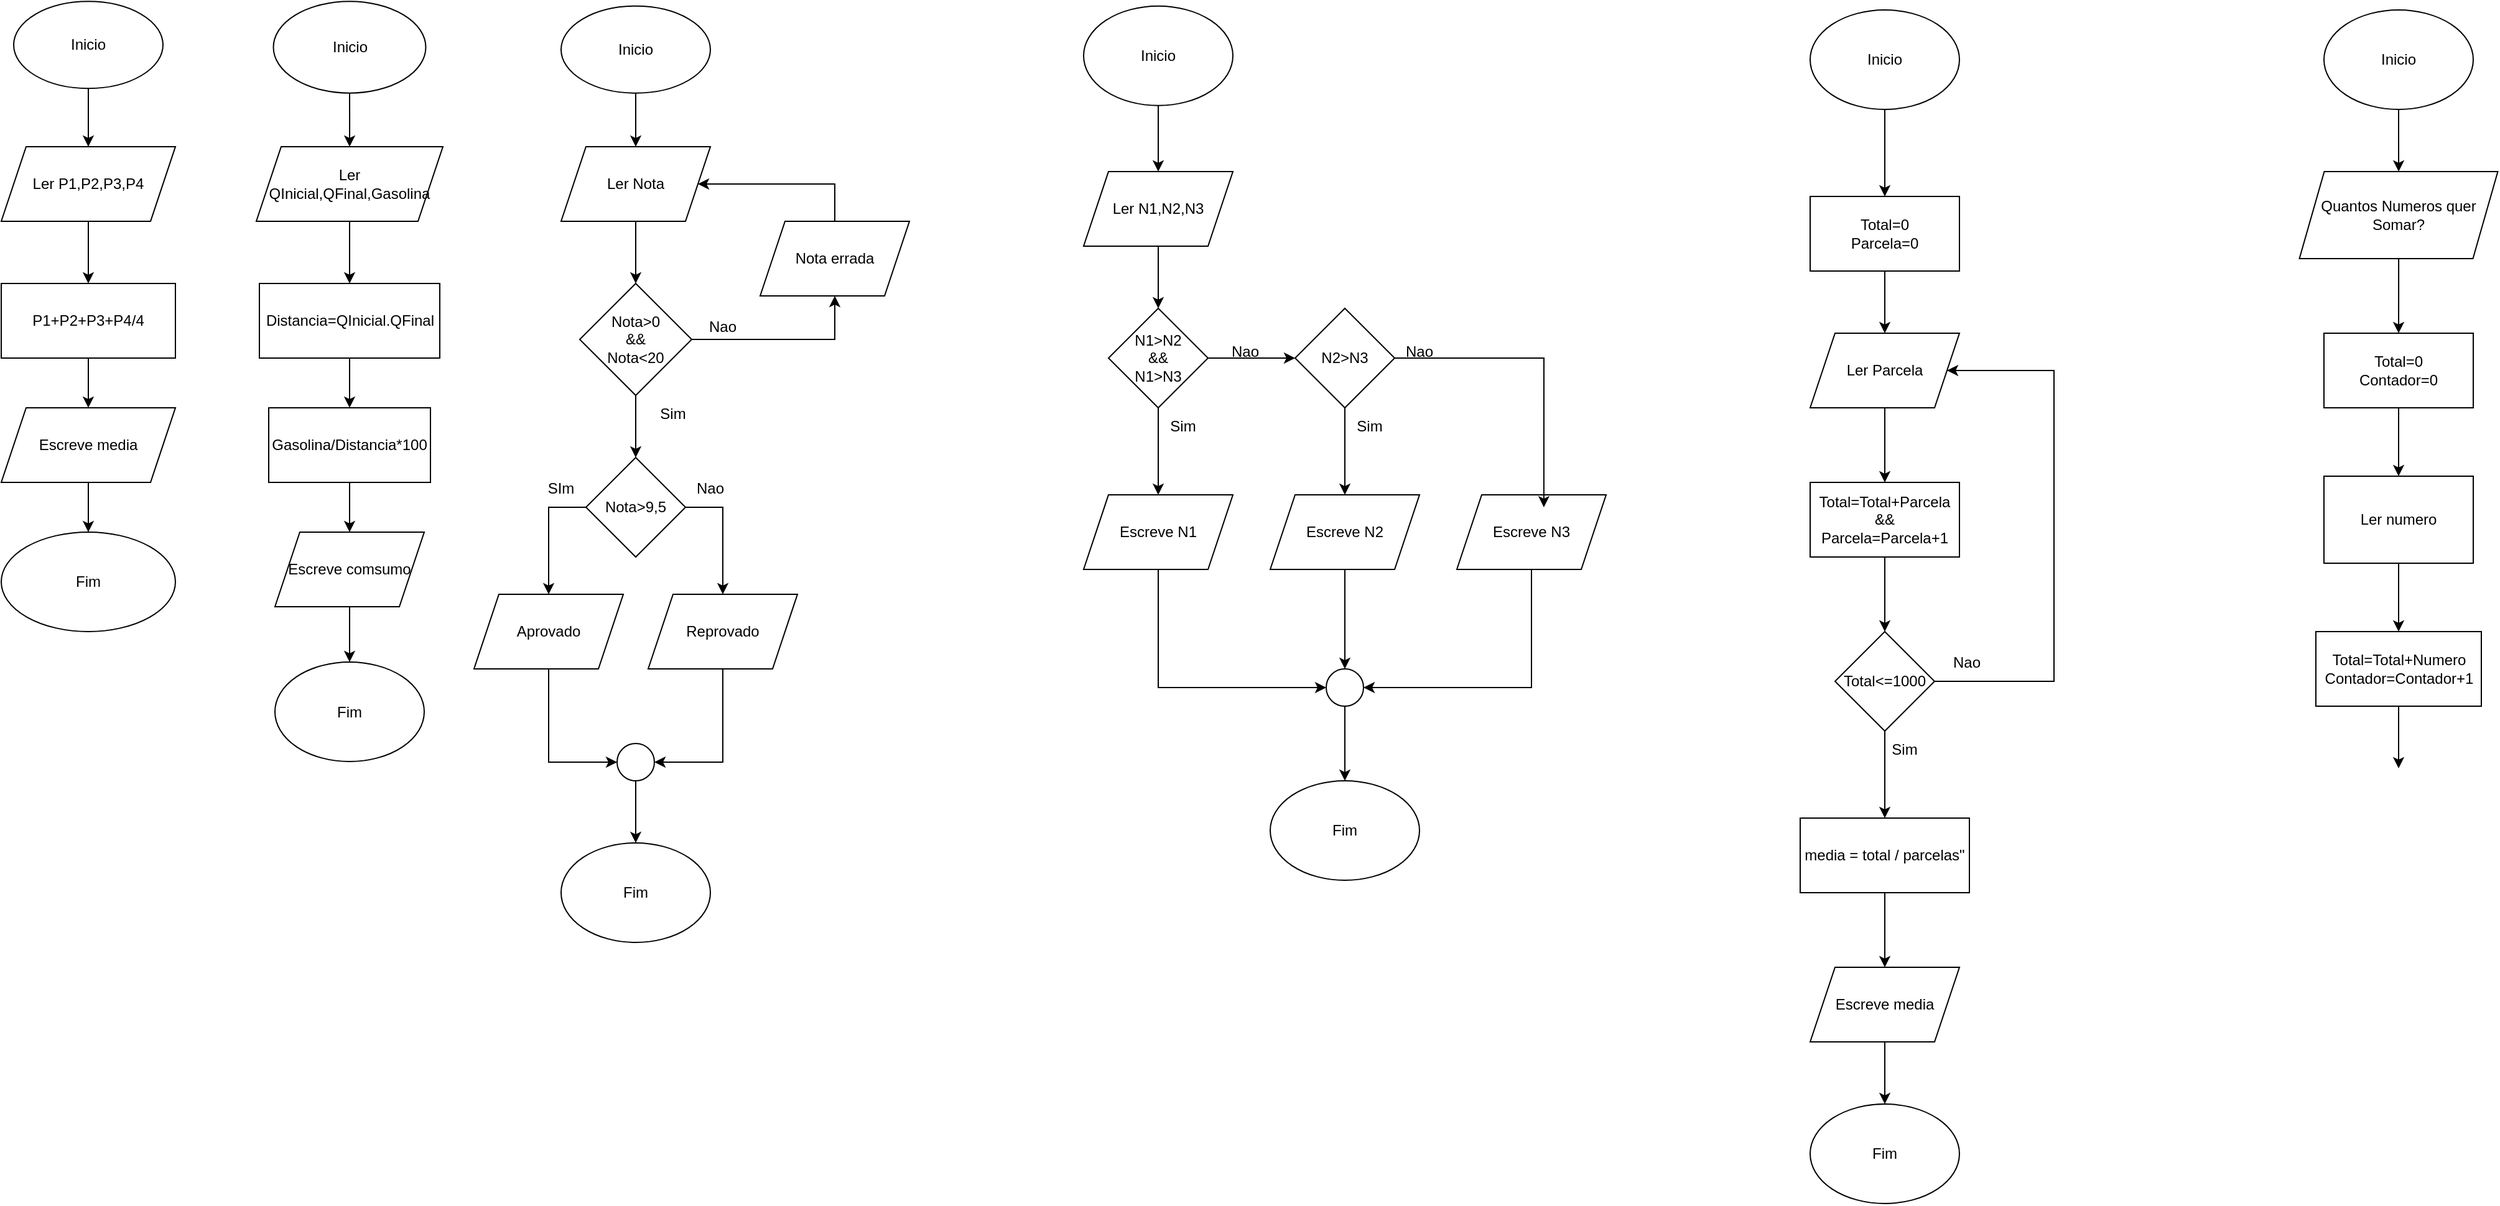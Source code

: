 <mxfile version="24.7.17">
  <diagram name="Página-1" id="kMsXeV2OVkawjESqdthg">
    <mxGraphModel dx="875" dy="544" grid="1" gridSize="10" guides="1" tooltips="1" connect="1" arrows="1" fold="1" page="1" pageScale="1" pageWidth="827" pageHeight="1169" math="0" shadow="0">
      <root>
        <mxCell id="0" />
        <mxCell id="1" parent="0" />
        <mxCell id="W88fAptLdFSlkXJ4jm0--39" value="" style="edgeStyle=orthogonalEdgeStyle;rounded=0;orthogonalLoop=1;jettySize=auto;html=1;" edge="1" parent="1" source="W88fAptLdFSlkXJ4jm0--23" target="W88fAptLdFSlkXJ4jm0--28">
          <mxGeometry relative="1" as="geometry" />
        </mxCell>
        <mxCell id="W88fAptLdFSlkXJ4jm0--23" value="Inicio" style="ellipse;whiteSpace=wrap;html=1;" vertex="1" parent="1">
          <mxGeometry x="90" y="13.13" width="120" height="70" as="geometry" />
        </mxCell>
        <mxCell id="W88fAptLdFSlkXJ4jm0--40" value="" style="edgeStyle=orthogonalEdgeStyle;rounded=0;orthogonalLoop=1;jettySize=auto;html=1;" edge="1" parent="1" source="W88fAptLdFSlkXJ4jm0--28" target="W88fAptLdFSlkXJ4jm0--6">
          <mxGeometry relative="1" as="geometry" />
        </mxCell>
        <mxCell id="W88fAptLdFSlkXJ4jm0--28" value="Ler P1,P2,P3,P4" style="shape=parallelogram;perimeter=parallelogramPerimeter;whiteSpace=wrap;html=1;fixedSize=1;" vertex="1" parent="1">
          <mxGeometry x="80" y="130" width="140" height="60" as="geometry" />
        </mxCell>
        <mxCell id="W88fAptLdFSlkXJ4jm0--6" value="P1+P2+P3+P4/4" style="rounded=0;whiteSpace=wrap;html=1;" vertex="1" parent="1">
          <mxGeometry x="80" y="240" width="140" height="60" as="geometry" />
        </mxCell>
        <mxCell id="W88fAptLdFSlkXJ4jm0--9" value="" style="edgeStyle=orthogonalEdgeStyle;rounded=0;orthogonalLoop=1;jettySize=auto;html=1;" edge="1" parent="1" source="W88fAptLdFSlkXJ4jm0--6" target="W88fAptLdFSlkXJ4jm0--8">
          <mxGeometry relative="1" as="geometry" />
        </mxCell>
        <mxCell id="W88fAptLdFSlkXJ4jm0--8" value="Escreve media" style="shape=parallelogram;perimeter=parallelogramPerimeter;whiteSpace=wrap;html=1;fixedSize=1;" vertex="1" parent="1">
          <mxGeometry x="80" y="340" width="140" height="60" as="geometry" />
        </mxCell>
        <mxCell id="W88fAptLdFSlkXJ4jm0--11" value="" style="edgeStyle=orthogonalEdgeStyle;rounded=0;orthogonalLoop=1;jettySize=auto;html=1;" edge="1" parent="1" source="W88fAptLdFSlkXJ4jm0--8" target="W88fAptLdFSlkXJ4jm0--10">
          <mxGeometry relative="1" as="geometry" />
        </mxCell>
        <mxCell id="W88fAptLdFSlkXJ4jm0--10" value="Fim" style="ellipse;whiteSpace=wrap;html=1;" vertex="1" parent="1">
          <mxGeometry x="80" y="440" width="140" height="80" as="geometry" />
        </mxCell>
        <mxCell id="W88fAptLdFSlkXJ4jm0--41" value="" style="edgeStyle=orthogonalEdgeStyle;rounded=0;orthogonalLoop=1;jettySize=auto;html=1;" edge="1" parent="1" source="W88fAptLdFSlkXJ4jm0--36" target="W88fAptLdFSlkXJ4jm0--37">
          <mxGeometry relative="1" as="geometry" />
        </mxCell>
        <mxCell id="W88fAptLdFSlkXJ4jm0--36" value="Inicio" style="ellipse;whiteSpace=wrap;html=1;" vertex="1" parent="1">
          <mxGeometry x="298.75" y="13.13" width="122.5" height="73.75" as="geometry" />
        </mxCell>
        <mxCell id="W88fAptLdFSlkXJ4jm0--43" value="" style="edgeStyle=orthogonalEdgeStyle;rounded=0;orthogonalLoop=1;jettySize=auto;html=1;" edge="1" parent="1" source="W88fAptLdFSlkXJ4jm0--37" target="W88fAptLdFSlkXJ4jm0--42">
          <mxGeometry relative="1" as="geometry" />
        </mxCell>
        <mxCell id="W88fAptLdFSlkXJ4jm0--37" value="Ler QInicial,QFinal,Gasolina" style="shape=parallelogram;perimeter=parallelogramPerimeter;whiteSpace=wrap;html=1;fixedSize=1;" vertex="1" parent="1">
          <mxGeometry x="285" y="130" width="150" height="60" as="geometry" />
        </mxCell>
        <mxCell id="W88fAptLdFSlkXJ4jm0--45" value="" style="edgeStyle=orthogonalEdgeStyle;rounded=0;orthogonalLoop=1;jettySize=auto;html=1;" edge="1" parent="1" source="W88fAptLdFSlkXJ4jm0--42" target="W88fAptLdFSlkXJ4jm0--44">
          <mxGeometry relative="1" as="geometry" />
        </mxCell>
        <mxCell id="W88fAptLdFSlkXJ4jm0--42" value="Distancia=QInicial.QFinal" style="rounded=0;whiteSpace=wrap;html=1;" vertex="1" parent="1">
          <mxGeometry x="287.5" y="240" width="145" height="60" as="geometry" />
        </mxCell>
        <mxCell id="W88fAptLdFSlkXJ4jm0--47" value="" style="edgeStyle=orthogonalEdgeStyle;rounded=0;orthogonalLoop=1;jettySize=auto;html=1;" edge="1" parent="1" source="W88fAptLdFSlkXJ4jm0--44" target="W88fAptLdFSlkXJ4jm0--46">
          <mxGeometry relative="1" as="geometry" />
        </mxCell>
        <mxCell id="W88fAptLdFSlkXJ4jm0--44" value="Gasolina/Distancia*100" style="rounded=0;whiteSpace=wrap;html=1;" vertex="1" parent="1">
          <mxGeometry x="295" y="340" width="130" height="60" as="geometry" />
        </mxCell>
        <mxCell id="W88fAptLdFSlkXJ4jm0--49" value="" style="edgeStyle=orthogonalEdgeStyle;rounded=0;orthogonalLoop=1;jettySize=auto;html=1;" edge="1" parent="1" source="W88fAptLdFSlkXJ4jm0--46" target="W88fAptLdFSlkXJ4jm0--48">
          <mxGeometry relative="1" as="geometry" />
        </mxCell>
        <mxCell id="W88fAptLdFSlkXJ4jm0--46" value="Escreve comsumo" style="shape=parallelogram;perimeter=parallelogramPerimeter;whiteSpace=wrap;html=1;fixedSize=1;" vertex="1" parent="1">
          <mxGeometry x="300" y="440" width="120" height="60" as="geometry" />
        </mxCell>
        <mxCell id="W88fAptLdFSlkXJ4jm0--48" value="Fim" style="ellipse;whiteSpace=wrap;html=1;" vertex="1" parent="1">
          <mxGeometry x="300" y="544.5" width="120" height="80" as="geometry" />
        </mxCell>
        <mxCell id="W88fAptLdFSlkXJ4jm0--52" value="" style="edgeStyle=orthogonalEdgeStyle;rounded=0;orthogonalLoop=1;jettySize=auto;html=1;" edge="1" parent="1" source="W88fAptLdFSlkXJ4jm0--50" target="W88fAptLdFSlkXJ4jm0--51">
          <mxGeometry relative="1" as="geometry" />
        </mxCell>
        <mxCell id="W88fAptLdFSlkXJ4jm0--50" value="Inicio" style="ellipse;whiteSpace=wrap;html=1;" vertex="1" parent="1">
          <mxGeometry x="530" y="16.88" width="120" height="70" as="geometry" />
        </mxCell>
        <mxCell id="W88fAptLdFSlkXJ4jm0--54" value="" style="edgeStyle=orthogonalEdgeStyle;rounded=0;orthogonalLoop=1;jettySize=auto;html=1;" edge="1" parent="1" source="W88fAptLdFSlkXJ4jm0--51" target="W88fAptLdFSlkXJ4jm0--53">
          <mxGeometry relative="1" as="geometry" />
        </mxCell>
        <mxCell id="W88fAptLdFSlkXJ4jm0--51" value="Ler Nota" style="shape=parallelogram;perimeter=parallelogramPerimeter;whiteSpace=wrap;html=1;fixedSize=1;" vertex="1" parent="1">
          <mxGeometry x="530" y="130" width="120" height="60" as="geometry" />
        </mxCell>
        <mxCell id="W88fAptLdFSlkXJ4jm0--56" style="edgeStyle=orthogonalEdgeStyle;rounded=0;orthogonalLoop=1;jettySize=auto;html=1;entryX=0.5;entryY=1;entryDx=0;entryDy=0;" edge="1" parent="1" source="W88fAptLdFSlkXJ4jm0--53" target="W88fAptLdFSlkXJ4jm0--55">
          <mxGeometry relative="1" as="geometry" />
        </mxCell>
        <mxCell id="W88fAptLdFSlkXJ4jm0--64" value="" style="edgeStyle=orthogonalEdgeStyle;rounded=0;orthogonalLoop=1;jettySize=auto;html=1;" edge="1" parent="1" source="W88fAptLdFSlkXJ4jm0--53" target="W88fAptLdFSlkXJ4jm0--63">
          <mxGeometry relative="1" as="geometry" />
        </mxCell>
        <mxCell id="W88fAptLdFSlkXJ4jm0--53" value="Nota&amp;gt;0&lt;div&gt;&amp;amp;&amp;amp;&lt;/div&gt;&lt;div&gt;Nota&amp;lt;20&lt;/div&gt;" style="rhombus;whiteSpace=wrap;html=1;" vertex="1" parent="1">
          <mxGeometry x="545" y="240" width="90" height="90" as="geometry" />
        </mxCell>
        <mxCell id="W88fAptLdFSlkXJ4jm0--57" style="edgeStyle=orthogonalEdgeStyle;rounded=0;orthogonalLoop=1;jettySize=auto;html=1;" edge="1" parent="1" source="W88fAptLdFSlkXJ4jm0--55" target="W88fAptLdFSlkXJ4jm0--51">
          <mxGeometry relative="1" as="geometry">
            <Array as="points">
              <mxPoint x="750" y="160" />
            </Array>
          </mxGeometry>
        </mxCell>
        <mxCell id="W88fAptLdFSlkXJ4jm0--55" value="Nota errada" style="shape=parallelogram;perimeter=parallelogramPerimeter;whiteSpace=wrap;html=1;fixedSize=1;" vertex="1" parent="1">
          <mxGeometry x="690" y="190" width="120" height="60" as="geometry" />
        </mxCell>
        <mxCell id="W88fAptLdFSlkXJ4jm0--58" value="Sim" style="text;html=1;align=center;verticalAlign=middle;whiteSpace=wrap;rounded=0;" vertex="1" parent="1">
          <mxGeometry x="590" y="330" width="60" height="30" as="geometry" />
        </mxCell>
        <mxCell id="W88fAptLdFSlkXJ4jm0--59" value="Nao" style="text;html=1;align=center;verticalAlign=middle;whiteSpace=wrap;rounded=0;" vertex="1" parent="1">
          <mxGeometry x="630" y="260" width="60" height="30" as="geometry" />
        </mxCell>
        <mxCell id="W88fAptLdFSlkXJ4jm0--68" style="edgeStyle=orthogonalEdgeStyle;rounded=0;orthogonalLoop=1;jettySize=auto;html=1;entryX=0.5;entryY=0;entryDx=0;entryDy=0;" edge="1" parent="1" source="W88fAptLdFSlkXJ4jm0--63" target="W88fAptLdFSlkXJ4jm0--66">
          <mxGeometry relative="1" as="geometry">
            <Array as="points">
              <mxPoint x="520" y="420" />
            </Array>
          </mxGeometry>
        </mxCell>
        <mxCell id="W88fAptLdFSlkXJ4jm0--69" style="edgeStyle=orthogonalEdgeStyle;rounded=0;orthogonalLoop=1;jettySize=auto;html=1;entryX=0.5;entryY=0;entryDx=0;entryDy=0;" edge="1" parent="1" source="W88fAptLdFSlkXJ4jm0--63" target="W88fAptLdFSlkXJ4jm0--65">
          <mxGeometry relative="1" as="geometry">
            <mxPoint x="660" y="480" as="targetPoint" />
            <Array as="points">
              <mxPoint x="660" y="420" />
            </Array>
          </mxGeometry>
        </mxCell>
        <mxCell id="W88fAptLdFSlkXJ4jm0--63" value="Nota&amp;gt;9,5" style="rhombus;whiteSpace=wrap;html=1;" vertex="1" parent="1">
          <mxGeometry x="550" y="380" width="80" height="80" as="geometry" />
        </mxCell>
        <mxCell id="W88fAptLdFSlkXJ4jm0--79" style="edgeStyle=orthogonalEdgeStyle;rounded=0;orthogonalLoop=1;jettySize=auto;html=1;entryX=1;entryY=0.5;entryDx=0;entryDy=0;" edge="1" parent="1" source="W88fAptLdFSlkXJ4jm0--65" target="W88fAptLdFSlkXJ4jm0--77">
          <mxGeometry relative="1" as="geometry" />
        </mxCell>
        <mxCell id="W88fAptLdFSlkXJ4jm0--65" value="Reprovado" style="shape=parallelogram;perimeter=parallelogramPerimeter;whiteSpace=wrap;html=1;fixedSize=1;" vertex="1" parent="1">
          <mxGeometry x="600" y="490" width="120" height="60" as="geometry" />
        </mxCell>
        <mxCell id="W88fAptLdFSlkXJ4jm0--66" value="Aprovado" style="shape=parallelogram;perimeter=parallelogramPerimeter;whiteSpace=wrap;html=1;fixedSize=1;" vertex="1" parent="1">
          <mxGeometry x="460" y="490" width="120" height="60" as="geometry" />
        </mxCell>
        <mxCell id="W88fAptLdFSlkXJ4jm0--70" value="SIm" style="text;html=1;align=center;verticalAlign=middle;whiteSpace=wrap;rounded=0;" vertex="1" parent="1">
          <mxGeometry x="500" y="390" width="60" height="30" as="geometry" />
        </mxCell>
        <mxCell id="W88fAptLdFSlkXJ4jm0--71" value="Nao" style="text;html=1;align=center;verticalAlign=middle;whiteSpace=wrap;rounded=0;" vertex="1" parent="1">
          <mxGeometry x="620" y="390" width="60" height="30" as="geometry" />
        </mxCell>
        <mxCell id="W88fAptLdFSlkXJ4jm0--74" value="Fim" style="ellipse;whiteSpace=wrap;html=1;" vertex="1" parent="1">
          <mxGeometry x="530" y="690" width="120" height="80" as="geometry" />
        </mxCell>
        <mxCell id="W88fAptLdFSlkXJ4jm0--78" value="" style="edgeStyle=orthogonalEdgeStyle;rounded=0;orthogonalLoop=1;jettySize=auto;html=1;" edge="1" parent="1" source="W88fAptLdFSlkXJ4jm0--66" target="W88fAptLdFSlkXJ4jm0--77">
          <mxGeometry relative="1" as="geometry">
            <mxPoint x="520" y="550" as="sourcePoint" />
            <mxPoint x="590" y="690" as="targetPoint" />
            <Array as="points">
              <mxPoint x="520" y="625" />
            </Array>
          </mxGeometry>
        </mxCell>
        <mxCell id="W88fAptLdFSlkXJ4jm0--80" value="" style="edgeStyle=orthogonalEdgeStyle;rounded=0;orthogonalLoop=1;jettySize=auto;html=1;" edge="1" parent="1" source="W88fAptLdFSlkXJ4jm0--77" target="W88fAptLdFSlkXJ4jm0--74">
          <mxGeometry relative="1" as="geometry" />
        </mxCell>
        <mxCell id="W88fAptLdFSlkXJ4jm0--77" value="" style="ellipse;whiteSpace=wrap;html=1;aspect=fixed;" vertex="1" parent="1">
          <mxGeometry x="575" y="610" width="30" height="30" as="geometry" />
        </mxCell>
        <mxCell id="W88fAptLdFSlkXJ4jm0--83" value="" style="edgeStyle=orthogonalEdgeStyle;rounded=0;orthogonalLoop=1;jettySize=auto;html=1;" edge="1" parent="1" source="W88fAptLdFSlkXJ4jm0--81" target="W88fAptLdFSlkXJ4jm0--82">
          <mxGeometry relative="1" as="geometry" />
        </mxCell>
        <mxCell id="W88fAptLdFSlkXJ4jm0--81" value="Inicio" style="ellipse;whiteSpace=wrap;html=1;" vertex="1" parent="1">
          <mxGeometry x="950" y="16.88" width="120" height="80" as="geometry" />
        </mxCell>
        <mxCell id="W88fAptLdFSlkXJ4jm0--86" value="" style="edgeStyle=orthogonalEdgeStyle;rounded=0;orthogonalLoop=1;jettySize=auto;html=1;" edge="1" parent="1" source="W88fAptLdFSlkXJ4jm0--82" target="W88fAptLdFSlkXJ4jm0--85">
          <mxGeometry relative="1" as="geometry" />
        </mxCell>
        <mxCell id="W88fAptLdFSlkXJ4jm0--82" value="Ler N1,N2,N3" style="shape=parallelogram;perimeter=parallelogramPerimeter;whiteSpace=wrap;html=1;fixedSize=1;" vertex="1" parent="1">
          <mxGeometry x="950" y="150" width="120" height="60" as="geometry" />
        </mxCell>
        <mxCell id="W88fAptLdFSlkXJ4jm0--104" value="" style="edgeStyle=orthogonalEdgeStyle;rounded=0;orthogonalLoop=1;jettySize=auto;html=1;" edge="1" parent="1" source="W88fAptLdFSlkXJ4jm0--85" target="W88fAptLdFSlkXJ4jm0--103">
          <mxGeometry relative="1" as="geometry" />
        </mxCell>
        <mxCell id="W88fAptLdFSlkXJ4jm0--107" value="" style="edgeStyle=orthogonalEdgeStyle;rounded=0;orthogonalLoop=1;jettySize=auto;html=1;" edge="1" parent="1" source="W88fAptLdFSlkXJ4jm0--85" target="W88fAptLdFSlkXJ4jm0--106">
          <mxGeometry relative="1" as="geometry" />
        </mxCell>
        <mxCell id="W88fAptLdFSlkXJ4jm0--85" value="N1&amp;gt;N2&lt;div&gt;&amp;amp;&amp;amp;&lt;/div&gt;&lt;div&gt;N1&amp;gt;N3&lt;/div&gt;" style="rhombus;whiteSpace=wrap;html=1;" vertex="1" parent="1">
          <mxGeometry x="970" y="260" width="80" height="80" as="geometry" />
        </mxCell>
        <mxCell id="W88fAptLdFSlkXJ4jm0--119" style="edgeStyle=orthogonalEdgeStyle;rounded=0;orthogonalLoop=1;jettySize=auto;html=1;entryX=0;entryY=0.5;entryDx=0;entryDy=0;" edge="1" parent="1" source="W88fAptLdFSlkXJ4jm0--103" target="W88fAptLdFSlkXJ4jm0--118">
          <mxGeometry relative="1" as="geometry">
            <Array as="points">
              <mxPoint x="1010" y="565" />
            </Array>
          </mxGeometry>
        </mxCell>
        <mxCell id="W88fAptLdFSlkXJ4jm0--103" value="Escreve N1" style="shape=parallelogram;perimeter=parallelogramPerimeter;whiteSpace=wrap;html=1;fixedSize=1;" vertex="1" parent="1">
          <mxGeometry x="950" y="410" width="120" height="60" as="geometry" />
        </mxCell>
        <mxCell id="W88fAptLdFSlkXJ4jm0--105" value="Sim" style="text;html=1;align=center;verticalAlign=middle;whiteSpace=wrap;rounded=0;" vertex="1" parent="1">
          <mxGeometry x="1000" y="340" width="60" height="30" as="geometry" />
        </mxCell>
        <mxCell id="W88fAptLdFSlkXJ4jm0--112" value="" style="edgeStyle=orthogonalEdgeStyle;rounded=0;orthogonalLoop=1;jettySize=auto;html=1;" edge="1" parent="1" source="W88fAptLdFSlkXJ4jm0--106" target="W88fAptLdFSlkXJ4jm0--108">
          <mxGeometry relative="1" as="geometry" />
        </mxCell>
        <mxCell id="W88fAptLdFSlkXJ4jm0--106" value="N2&amp;gt;N3" style="rhombus;whiteSpace=wrap;html=1;" vertex="1" parent="1">
          <mxGeometry x="1120" y="260" width="80" height="80" as="geometry" />
        </mxCell>
        <mxCell id="W88fAptLdFSlkXJ4jm0--120" value="" style="edgeStyle=orthogonalEdgeStyle;rounded=0;orthogonalLoop=1;jettySize=auto;html=1;" edge="1" parent="1" source="W88fAptLdFSlkXJ4jm0--108" target="W88fAptLdFSlkXJ4jm0--118">
          <mxGeometry relative="1" as="geometry" />
        </mxCell>
        <mxCell id="W88fAptLdFSlkXJ4jm0--108" value="Escreve N2" style="shape=parallelogram;perimeter=parallelogramPerimeter;whiteSpace=wrap;html=1;fixedSize=1;" vertex="1" parent="1">
          <mxGeometry x="1100" y="410" width="120" height="60" as="geometry" />
        </mxCell>
        <mxCell id="W88fAptLdFSlkXJ4jm0--111" value="Nao" style="text;html=1;align=center;verticalAlign=middle;whiteSpace=wrap;rounded=0;" vertex="1" parent="1">
          <mxGeometry x="1050" y="280" width="60" height="30" as="geometry" />
        </mxCell>
        <mxCell id="W88fAptLdFSlkXJ4jm0--113" value="Sim" style="text;html=1;align=center;verticalAlign=middle;whiteSpace=wrap;rounded=0;" vertex="1" parent="1">
          <mxGeometry x="1150" y="340" width="60" height="30" as="geometry" />
        </mxCell>
        <mxCell id="W88fAptLdFSlkXJ4jm0--121" style="edgeStyle=orthogonalEdgeStyle;rounded=0;orthogonalLoop=1;jettySize=auto;html=1;entryX=1;entryY=0.5;entryDx=0;entryDy=0;" edge="1" parent="1" source="W88fAptLdFSlkXJ4jm0--114" target="W88fAptLdFSlkXJ4jm0--118">
          <mxGeometry relative="1" as="geometry">
            <Array as="points">
              <mxPoint x="1310" y="565" />
            </Array>
          </mxGeometry>
        </mxCell>
        <mxCell id="W88fAptLdFSlkXJ4jm0--114" value="Escreve N3" style="shape=parallelogram;perimeter=parallelogramPerimeter;whiteSpace=wrap;html=1;fixedSize=1;" vertex="1" parent="1">
          <mxGeometry x="1250" y="410" width="120" height="60" as="geometry" />
        </mxCell>
        <mxCell id="W88fAptLdFSlkXJ4jm0--116" style="edgeStyle=orthogonalEdgeStyle;rounded=0;orthogonalLoop=1;jettySize=auto;html=1;entryX=0.583;entryY=0.167;entryDx=0;entryDy=0;entryPerimeter=0;" edge="1" parent="1" source="W88fAptLdFSlkXJ4jm0--106" target="W88fAptLdFSlkXJ4jm0--114">
          <mxGeometry relative="1" as="geometry" />
        </mxCell>
        <mxCell id="W88fAptLdFSlkXJ4jm0--117" value="Nao" style="text;html=1;align=center;verticalAlign=middle;whiteSpace=wrap;rounded=0;" vertex="1" parent="1">
          <mxGeometry x="1190" y="280" width="60" height="30" as="geometry" />
        </mxCell>
        <mxCell id="W88fAptLdFSlkXJ4jm0--123" value="" style="edgeStyle=orthogonalEdgeStyle;rounded=0;orthogonalLoop=1;jettySize=auto;html=1;" edge="1" parent="1" source="W88fAptLdFSlkXJ4jm0--118" target="W88fAptLdFSlkXJ4jm0--122">
          <mxGeometry relative="1" as="geometry" />
        </mxCell>
        <mxCell id="W88fAptLdFSlkXJ4jm0--118" value="" style="ellipse;whiteSpace=wrap;html=1;aspect=fixed;" vertex="1" parent="1">
          <mxGeometry x="1145" y="550" width="30" height="30" as="geometry" />
        </mxCell>
        <mxCell id="W88fAptLdFSlkXJ4jm0--122" value="Fim" style="ellipse;whiteSpace=wrap;html=1;" vertex="1" parent="1">
          <mxGeometry x="1100" y="640" width="120" height="80" as="geometry" />
        </mxCell>
        <mxCell id="W88fAptLdFSlkXJ4jm0--126" value="" style="edgeStyle=orthogonalEdgeStyle;rounded=0;orthogonalLoop=1;jettySize=auto;html=1;" edge="1" parent="1" source="W88fAptLdFSlkXJ4jm0--124" target="W88fAptLdFSlkXJ4jm0--125">
          <mxGeometry relative="1" as="geometry" />
        </mxCell>
        <mxCell id="W88fAptLdFSlkXJ4jm0--124" value="Inicio" style="ellipse;whiteSpace=wrap;html=1;" vertex="1" parent="1">
          <mxGeometry x="1534" y="20" width="120" height="80" as="geometry" />
        </mxCell>
        <mxCell id="W88fAptLdFSlkXJ4jm0--128" value="" style="edgeStyle=orthogonalEdgeStyle;rounded=0;orthogonalLoop=1;jettySize=auto;html=1;" edge="1" parent="1" source="W88fAptLdFSlkXJ4jm0--125">
          <mxGeometry relative="1" as="geometry">
            <mxPoint x="1594" y="280" as="targetPoint" />
          </mxGeometry>
        </mxCell>
        <mxCell id="W88fAptLdFSlkXJ4jm0--125" value="Total=0&lt;div&gt;Parcela=0&lt;/div&gt;" style="rounded=0;whiteSpace=wrap;html=1;" vertex="1" parent="1">
          <mxGeometry x="1534" y="170" width="120" height="60" as="geometry" />
        </mxCell>
        <mxCell id="W88fAptLdFSlkXJ4jm0--136" value="" style="edgeStyle=orthogonalEdgeStyle;rounded=0;orthogonalLoop=1;jettySize=auto;html=1;" edge="1" parent="1" source="W88fAptLdFSlkXJ4jm0--134" target="W88fAptLdFSlkXJ4jm0--135">
          <mxGeometry relative="1" as="geometry" />
        </mxCell>
        <mxCell id="W88fAptLdFSlkXJ4jm0--134" value="Ler Parcela" style="shape=parallelogram;perimeter=parallelogramPerimeter;whiteSpace=wrap;html=1;fixedSize=1;" vertex="1" parent="1">
          <mxGeometry x="1534" y="280" width="120" height="60" as="geometry" />
        </mxCell>
        <mxCell id="W88fAptLdFSlkXJ4jm0--139" value="" style="edgeStyle=orthogonalEdgeStyle;rounded=0;orthogonalLoop=1;jettySize=auto;html=1;" edge="1" parent="1" source="W88fAptLdFSlkXJ4jm0--135" target="W88fAptLdFSlkXJ4jm0--138">
          <mxGeometry relative="1" as="geometry" />
        </mxCell>
        <mxCell id="W88fAptLdFSlkXJ4jm0--135" value="Total=Total+Parcela&lt;div&gt;&amp;amp;&amp;amp;&lt;/div&gt;&lt;div&gt;Parcela=Parcela+1&lt;/div&gt;" style="rounded=0;whiteSpace=wrap;html=1;" vertex="1" parent="1">
          <mxGeometry x="1534" y="400" width="120" height="60" as="geometry" />
        </mxCell>
        <mxCell id="W88fAptLdFSlkXJ4jm0--141" value="" style="edgeStyle=orthogonalEdgeStyle;rounded=0;orthogonalLoop=1;jettySize=auto;html=1;" edge="1" parent="1" source="W88fAptLdFSlkXJ4jm0--138" target="W88fAptLdFSlkXJ4jm0--140">
          <mxGeometry relative="1" as="geometry" />
        </mxCell>
        <mxCell id="W88fAptLdFSlkXJ4jm0--143" style="edgeStyle=orthogonalEdgeStyle;rounded=0;orthogonalLoop=1;jettySize=auto;html=1;entryX=1;entryY=0.5;entryDx=0;entryDy=0;" edge="1" parent="1" source="W88fAptLdFSlkXJ4jm0--138" target="W88fAptLdFSlkXJ4jm0--134">
          <mxGeometry relative="1" as="geometry">
            <Array as="points">
              <mxPoint x="1730" y="560" />
              <mxPoint x="1730" y="310" />
            </Array>
          </mxGeometry>
        </mxCell>
        <mxCell id="W88fAptLdFSlkXJ4jm0--138" value="Total&amp;lt;=1000" style="rhombus;whiteSpace=wrap;html=1;" vertex="1" parent="1">
          <mxGeometry x="1554" y="520" width="80" height="80" as="geometry" />
        </mxCell>
        <mxCell id="W88fAptLdFSlkXJ4jm0--146" value="" style="edgeStyle=orthogonalEdgeStyle;rounded=0;orthogonalLoop=1;jettySize=auto;html=1;" edge="1" parent="1" source="W88fAptLdFSlkXJ4jm0--140" target="W88fAptLdFSlkXJ4jm0--145">
          <mxGeometry relative="1" as="geometry" />
        </mxCell>
        <mxCell id="W88fAptLdFSlkXJ4jm0--140" value="media = total / parcelas&quot;" style="rounded=0;whiteSpace=wrap;html=1;" vertex="1" parent="1">
          <mxGeometry x="1526" y="670" width="136" height="60" as="geometry" />
        </mxCell>
        <mxCell id="W88fAptLdFSlkXJ4jm0--142" value="Sim" style="text;html=1;align=center;verticalAlign=middle;whiteSpace=wrap;rounded=0;" vertex="1" parent="1">
          <mxGeometry x="1580" y="600" width="60" height="30" as="geometry" />
        </mxCell>
        <mxCell id="W88fAptLdFSlkXJ4jm0--144" value="Nao" style="text;html=1;align=center;verticalAlign=middle;whiteSpace=wrap;rounded=0;" vertex="1" parent="1">
          <mxGeometry x="1630" y="530" width="60" height="30" as="geometry" />
        </mxCell>
        <mxCell id="W88fAptLdFSlkXJ4jm0--148" value="" style="edgeStyle=orthogonalEdgeStyle;rounded=0;orthogonalLoop=1;jettySize=auto;html=1;" edge="1" parent="1" source="W88fAptLdFSlkXJ4jm0--145" target="W88fAptLdFSlkXJ4jm0--147">
          <mxGeometry relative="1" as="geometry" />
        </mxCell>
        <mxCell id="W88fAptLdFSlkXJ4jm0--145" value="Escreve media" style="shape=parallelogram;perimeter=parallelogramPerimeter;whiteSpace=wrap;html=1;fixedSize=1;" vertex="1" parent="1">
          <mxGeometry x="1534" y="790" width="120" height="60" as="geometry" />
        </mxCell>
        <mxCell id="W88fAptLdFSlkXJ4jm0--147" value="Fim" style="ellipse;whiteSpace=wrap;html=1;" vertex="1" parent="1">
          <mxGeometry x="1534" y="900" width="120" height="80" as="geometry" />
        </mxCell>
        <mxCell id="W88fAptLdFSlkXJ4jm0--151" value="" style="edgeStyle=orthogonalEdgeStyle;rounded=0;orthogonalLoop=1;jettySize=auto;html=1;" edge="1" parent="1" source="W88fAptLdFSlkXJ4jm0--149" target="W88fAptLdFSlkXJ4jm0--150">
          <mxGeometry relative="1" as="geometry" />
        </mxCell>
        <mxCell id="W88fAptLdFSlkXJ4jm0--149" value="Inicio" style="ellipse;whiteSpace=wrap;html=1;" vertex="1" parent="1">
          <mxGeometry x="1947" y="20" width="120" height="80" as="geometry" />
        </mxCell>
        <mxCell id="W88fAptLdFSlkXJ4jm0--153" value="" style="edgeStyle=orthogonalEdgeStyle;rounded=0;orthogonalLoop=1;jettySize=auto;html=1;" edge="1" parent="1" source="W88fAptLdFSlkXJ4jm0--150" target="W88fAptLdFSlkXJ4jm0--152">
          <mxGeometry relative="1" as="geometry" />
        </mxCell>
        <mxCell id="W88fAptLdFSlkXJ4jm0--150" value="Quantos Numeros quer Somar?" style="shape=parallelogram;perimeter=parallelogramPerimeter;whiteSpace=wrap;html=1;fixedSize=1;" vertex="1" parent="1">
          <mxGeometry x="1927.25" y="150" width="159.5" height="70" as="geometry" />
        </mxCell>
        <mxCell id="W88fAptLdFSlkXJ4jm0--161" value="" style="edgeStyle=orthogonalEdgeStyle;rounded=0;orthogonalLoop=1;jettySize=auto;html=1;" edge="1" parent="1" source="W88fAptLdFSlkXJ4jm0--152" target="W88fAptLdFSlkXJ4jm0--159">
          <mxGeometry relative="1" as="geometry" />
        </mxCell>
        <mxCell id="W88fAptLdFSlkXJ4jm0--152" value="Total=0&lt;div&gt;Contador=0&lt;/div&gt;" style="rounded=0;whiteSpace=wrap;html=1;" vertex="1" parent="1">
          <mxGeometry x="1947" y="280" width="120" height="60" as="geometry" />
        </mxCell>
        <mxCell id="W88fAptLdFSlkXJ4jm0--163" value="" style="edgeStyle=orthogonalEdgeStyle;rounded=0;orthogonalLoop=1;jettySize=auto;html=1;" edge="1" parent="1" source="W88fAptLdFSlkXJ4jm0--159" target="W88fAptLdFSlkXJ4jm0--162">
          <mxGeometry relative="1" as="geometry" />
        </mxCell>
        <mxCell id="W88fAptLdFSlkXJ4jm0--159" value="Ler numero" style="rounded=0;whiteSpace=wrap;html=1;" vertex="1" parent="1">
          <mxGeometry x="1947" y="395" width="120" height="70" as="geometry" />
        </mxCell>
        <mxCell id="W88fAptLdFSlkXJ4jm0--165" value="" style="edgeStyle=orthogonalEdgeStyle;rounded=0;orthogonalLoop=1;jettySize=auto;html=1;" edge="1" parent="1" source="W88fAptLdFSlkXJ4jm0--162">
          <mxGeometry relative="1" as="geometry">
            <mxPoint x="2007" y="630" as="targetPoint" />
          </mxGeometry>
        </mxCell>
        <mxCell id="W88fAptLdFSlkXJ4jm0--162" value="Total=Total+Numero&lt;div&gt;Contador=Contador+1&lt;/div&gt;" style="rounded=0;whiteSpace=wrap;html=1;" vertex="1" parent="1">
          <mxGeometry x="1940.5" y="520" width="133" height="60" as="geometry" />
        </mxCell>
      </root>
    </mxGraphModel>
  </diagram>
</mxfile>

